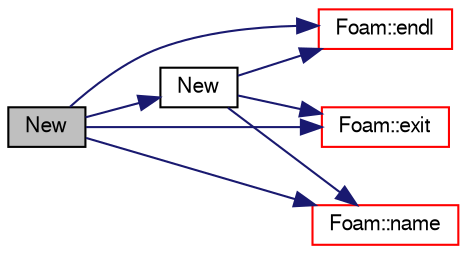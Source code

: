 digraph "New"
{
  bgcolor="transparent";
  edge [fontname="FreeSans",fontsize="10",labelfontname="FreeSans",labelfontsize="10"];
  node [fontname="FreeSans",fontsize="10",shape=record];
  rankdir="LR";
  Node2135 [label="New",height=0.2,width=0.4,color="black", fillcolor="grey75", style="filled", fontcolor="black"];
  Node2135 -> Node2136 [color="midnightblue",fontsize="10",style="solid",fontname="FreeSans"];
  Node2136 [label="Foam::endl",height=0.2,width=0.4,color="red",URL="$a21124.html#a2db8fe02a0d3909e9351bb4275b23ce4",tooltip="Add newline and flush stream. "];
  Node2135 -> Node2138 [color="midnightblue",fontsize="10",style="solid",fontname="FreeSans"];
  Node2138 [label="Foam::exit",height=0.2,width=0.4,color="red",URL="$a21124.html#a06ca7250d8e89caf05243ec094843642"];
  Node2135 -> Node2183 [color="midnightblue",fontsize="10",style="solid",fontname="FreeSans"];
  Node2183 [label="Foam::name",height=0.2,width=0.4,color="red",URL="$a21124.html#adcb0df2bd4953cb6bb390272d8263c3a",tooltip="Return a string representation of a complex. "];
  Node2135 -> Node2186 [color="midnightblue",fontsize="10",style="solid",fontname="FreeSans"];
  Node2186 [label="New",height=0.2,width=0.4,color="black",URL="$a25462.html#ac7fefe6e0d9de3b54ec67d22c8dff133",tooltip="Return a pointer to a toposet read from file. "];
  Node2186 -> Node2136 [color="midnightblue",fontsize="10",style="solid",fontname="FreeSans"];
  Node2186 -> Node2138 [color="midnightblue",fontsize="10",style="solid",fontname="FreeSans"];
  Node2186 -> Node2183 [color="midnightblue",fontsize="10",style="solid",fontname="FreeSans"];
}
